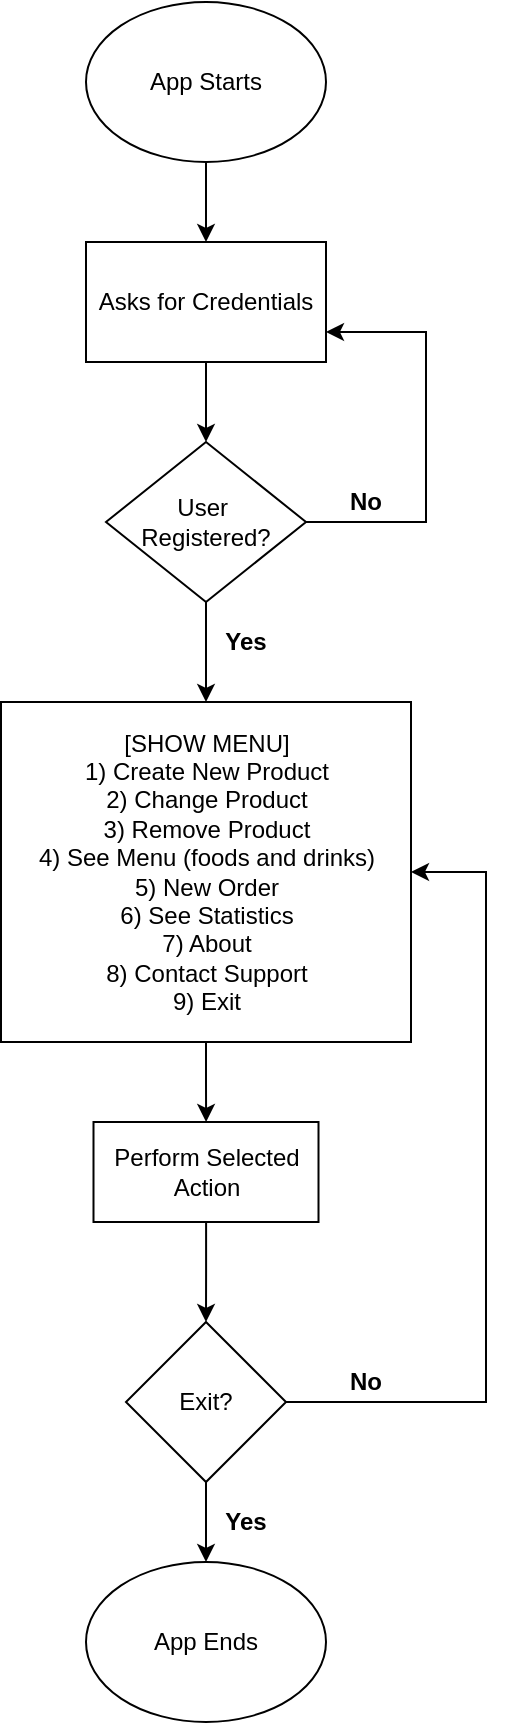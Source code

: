 <mxfile version="13.4.4" type="device"><diagram id="yffNnPjy4kTszIg7CluU" name="Page-1"><mxGraphModel dx="1483" dy="829" grid="1" gridSize="10" guides="1" tooltips="1" connect="1" arrows="1" fold="1" page="0" pageScale="1" pageWidth="827" pageHeight="1169" math="0" shadow="0"><root><mxCell id="0"/><mxCell id="1" parent="0"/><mxCell id="Fd8qnstJEMwvMsqDiCnD-6" style="edgeStyle=orthogonalEdgeStyle;rounded=0;orthogonalLoop=1;jettySize=auto;html=1;" edge="1" parent="1" source="2" target="Fd8qnstJEMwvMsqDiCnD-5"><mxGeometry relative="1" as="geometry"/></mxCell><mxCell id="2" value="Asks for Credentials" style="rounded=0;whiteSpace=wrap;html=1;" vertex="1" parent="1"><mxGeometry x="330" y="160" width="120" height="60" as="geometry"/></mxCell><mxCell id="Fd8qnstJEMwvMsqDiCnD-4" style="edgeStyle=orthogonalEdgeStyle;rounded=0;orthogonalLoop=1;jettySize=auto;html=1;entryX=0.5;entryY=0;entryDx=0;entryDy=0;" edge="1" parent="1" source="Fd8qnstJEMwvMsqDiCnD-3" target="2"><mxGeometry relative="1" as="geometry"/></mxCell><mxCell id="Fd8qnstJEMwvMsqDiCnD-3" value="App Starts" style="ellipse;whiteSpace=wrap;html=1;" vertex="1" parent="1"><mxGeometry x="330" y="40" width="120" height="80" as="geometry"/></mxCell><mxCell id="Fd8qnstJEMwvMsqDiCnD-8" value="" style="edgeStyle=orthogonalEdgeStyle;rounded=0;orthogonalLoop=1;jettySize=auto;html=1;" edge="1" parent="1" source="Fd8qnstJEMwvMsqDiCnD-5" target="Fd8qnstJEMwvMsqDiCnD-7"><mxGeometry relative="1" as="geometry"/></mxCell><mxCell id="Fd8qnstJEMwvMsqDiCnD-11" style="edgeStyle=orthogonalEdgeStyle;rounded=0;orthogonalLoop=1;jettySize=auto;html=1;entryX=1;entryY=0.75;entryDx=0;entryDy=0;" edge="1" parent="1" source="Fd8qnstJEMwvMsqDiCnD-5" target="2"><mxGeometry relative="1" as="geometry"><mxPoint x="500" y="200" as="targetPoint"/><Array as="points"><mxPoint x="500" y="300"/><mxPoint x="500" y="205"/></Array></mxGeometry></mxCell><mxCell id="Fd8qnstJEMwvMsqDiCnD-5" value="User&amp;nbsp;&lt;br&gt;Registered?" style="rhombus;whiteSpace=wrap;html=1;" vertex="1" parent="1"><mxGeometry x="340" y="260" width="100" height="80" as="geometry"/></mxCell><mxCell id="Fd8qnstJEMwvMsqDiCnD-14" value="" style="edgeStyle=orthogonalEdgeStyle;rounded=0;orthogonalLoop=1;jettySize=auto;html=1;" edge="1" parent="1" source="Fd8qnstJEMwvMsqDiCnD-7" target="Fd8qnstJEMwvMsqDiCnD-13"><mxGeometry relative="1" as="geometry"/></mxCell><mxCell id="Fd8qnstJEMwvMsqDiCnD-7" value="[SHOW MENU]&lt;br&gt;1) Create New Product&lt;br&gt;2) Change Product&lt;br&gt;3) Remove Product&lt;br&gt;4) See Menu (foods and drinks)&lt;br&gt;5) New Order&lt;br&gt;6) See Statistics&lt;br&gt;7) About&lt;br&gt;8) Contact Support&lt;br&gt;9) Exit" style="whiteSpace=wrap;html=1;" vertex="1" parent="1"><mxGeometry x="287.5" y="390" width="205" height="170" as="geometry"/></mxCell><mxCell id="Fd8qnstJEMwvMsqDiCnD-9" value="No" style="text;html=1;strokeColor=none;fillColor=none;align=center;verticalAlign=middle;whiteSpace=wrap;rounded=0;fontStyle=1" vertex="1" parent="1"><mxGeometry x="450" y="280" width="40" height="20" as="geometry"/></mxCell><mxCell id="Fd8qnstJEMwvMsqDiCnD-12" value="Yes" style="text;html=1;strokeColor=none;fillColor=none;align=center;verticalAlign=middle;whiteSpace=wrap;rounded=0;fontStyle=1" vertex="1" parent="1"><mxGeometry x="390" y="350" width="40" height="20" as="geometry"/></mxCell><mxCell id="Fd8qnstJEMwvMsqDiCnD-17" style="edgeStyle=orthogonalEdgeStyle;rounded=0;orthogonalLoop=1;jettySize=auto;html=1;" edge="1" parent="1" source="Fd8qnstJEMwvMsqDiCnD-13" target="Fd8qnstJEMwvMsqDiCnD-16"><mxGeometry relative="1" as="geometry"/></mxCell><mxCell id="Fd8qnstJEMwvMsqDiCnD-13" value="Perform Selected Action" style="whiteSpace=wrap;html=1;" vertex="1" parent="1"><mxGeometry x="333.75" y="600" width="112.5" height="50" as="geometry"/></mxCell><mxCell id="Fd8qnstJEMwvMsqDiCnD-19" style="edgeStyle=orthogonalEdgeStyle;rounded=0;orthogonalLoop=1;jettySize=auto;html=1;" edge="1" parent="1" source="Fd8qnstJEMwvMsqDiCnD-16" target="Fd8qnstJEMwvMsqDiCnD-18"><mxGeometry relative="1" as="geometry"/></mxCell><mxCell id="Fd8qnstJEMwvMsqDiCnD-22" style="edgeStyle=orthogonalEdgeStyle;rounded=0;orthogonalLoop=1;jettySize=auto;html=1;entryX=1;entryY=0.5;entryDx=0;entryDy=0;" edge="1" parent="1" source="Fd8qnstJEMwvMsqDiCnD-16" target="Fd8qnstJEMwvMsqDiCnD-7"><mxGeometry relative="1" as="geometry"><mxPoint x="840" y="470" as="targetPoint"/><Array as="points"><mxPoint x="530" y="740"/><mxPoint x="530" y="475"/></Array></mxGeometry></mxCell><mxCell id="Fd8qnstJEMwvMsqDiCnD-16" value="Exit?" style="rhombus;whiteSpace=wrap;html=1;" vertex="1" parent="1"><mxGeometry x="350" y="700" width="80" height="80" as="geometry"/></mxCell><mxCell id="Fd8qnstJEMwvMsqDiCnD-18" value="App Ends" style="ellipse;whiteSpace=wrap;html=1;" vertex="1" parent="1"><mxGeometry x="330" y="820" width="120" height="80" as="geometry"/></mxCell><mxCell id="Fd8qnstJEMwvMsqDiCnD-20" value="Yes" style="text;html=1;strokeColor=none;fillColor=none;align=center;verticalAlign=middle;whiteSpace=wrap;rounded=0;fontStyle=1" vertex="1" parent="1"><mxGeometry x="390" y="790" width="40" height="20" as="geometry"/></mxCell><mxCell id="Fd8qnstJEMwvMsqDiCnD-21" value="No" style="text;html=1;strokeColor=none;fillColor=none;align=center;verticalAlign=middle;whiteSpace=wrap;rounded=0;fontStyle=1" vertex="1" parent="1"><mxGeometry x="450" y="720" width="40" height="20" as="geometry"/></mxCell></root></mxGraphModel></diagram></mxfile>